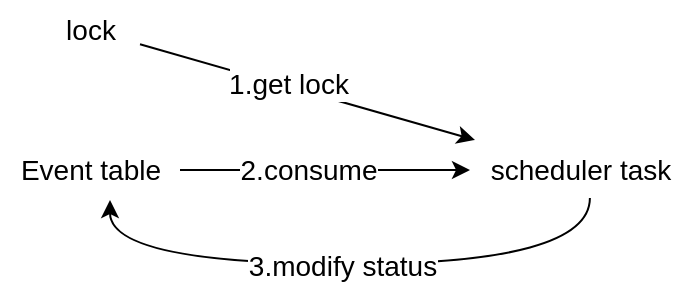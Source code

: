 <mxfile version="28.0.6" pages="2">
  <diagram name="第 1 页" id="LMpMjFP2d3qRbd99b_Td">
    <mxGraphModel dx="778" dy="567" grid="1" gridSize="10" guides="1" tooltips="1" connect="1" arrows="1" fold="1" page="1" pageScale="1" pageWidth="827" pageHeight="1169" math="0" shadow="0">
      <root>
        <mxCell id="0" />
        <mxCell id="1" parent="0" />
        <mxCell id="pvLb1OqtaQ6YICvl528o-5" value="" style="edgeStyle=orthogonalEdgeStyle;rounded=0;orthogonalLoop=1;jettySize=auto;html=1;fontSize=14;" parent="1" source="pvLb1OqtaQ6YICvl528o-2" target="pvLb1OqtaQ6YICvl528o-4" edge="1">
          <mxGeometry relative="1" as="geometry" />
        </mxCell>
        <mxCell id="pvLb1OqtaQ6YICvl528o-7" value="2.consume" style="edgeLabel;html=1;align=center;verticalAlign=middle;resizable=0;points=[];fontSize=14;" parent="pvLb1OqtaQ6YICvl528o-5" vertex="1" connectable="0">
          <mxGeometry x="-0.125" y="4" relative="1" as="geometry">
            <mxPoint y="4" as="offset" />
          </mxGeometry>
        </mxCell>
        <mxCell id="pvLb1OqtaQ6YICvl528o-2" value="Event table" style="text;html=1;align=center;verticalAlign=middle;resizable=0;points=[];autosize=1;strokeColor=none;fillColor=none;fontSize=14;" parent="1" vertex="1">
          <mxGeometry x="135" y="168" width="90" height="30" as="geometry" />
        </mxCell>
        <mxCell id="pvLb1OqtaQ6YICvl528o-4" value="scheduler task" style="text;html=1;align=center;verticalAlign=middle;resizable=0;points=[];autosize=1;strokeColor=none;fillColor=none;fontSize=14;" parent="1" vertex="1">
          <mxGeometry x="370" y="168" width="110" height="30" as="geometry" />
        </mxCell>
        <mxCell id="pvLb1OqtaQ6YICvl528o-10" style="rounded=0;orthogonalLoop=1;jettySize=auto;html=1;fontSize=14;" parent="1" source="pvLb1OqtaQ6YICvl528o-8" target="pvLb1OqtaQ6YICvl528o-4" edge="1">
          <mxGeometry relative="1" as="geometry" />
        </mxCell>
        <mxCell id="pvLb1OqtaQ6YICvl528o-11" value="1.get lock" style="edgeLabel;html=1;align=center;verticalAlign=middle;resizable=0;points=[];fontSize=14;" parent="pvLb1OqtaQ6YICvl528o-10" vertex="1" connectable="0">
          <mxGeometry x="-0.325" y="1" relative="1" as="geometry">
            <mxPoint x="17" y="4" as="offset" />
          </mxGeometry>
        </mxCell>
        <mxCell id="pvLb1OqtaQ6YICvl528o-8" value="lock" style="text;html=1;align=center;verticalAlign=middle;resizable=0;points=[];autosize=1;strokeColor=none;fillColor=none;fontSize=14;" parent="1" vertex="1">
          <mxGeometry x="155" y="98" width="50" height="30" as="geometry" />
        </mxCell>
        <mxCell id="pvLb1OqtaQ6YICvl528o-16" style="edgeStyle=orthogonalEdgeStyle;rounded=0;orthogonalLoop=1;jettySize=auto;html=1;curved=1;fontSize=14;exitX=0.545;exitY=0.967;exitDx=0;exitDy=0;exitPerimeter=0;" parent="1" source="pvLb1OqtaQ6YICvl528o-4" target="pvLb1OqtaQ6YICvl528o-2" edge="1">
          <mxGeometry relative="1" as="geometry">
            <Array as="points">
              <mxPoint x="430" y="230" />
              <mxPoint x="190" y="230" />
            </Array>
          </mxGeometry>
        </mxCell>
        <mxCell id="pvLb1OqtaQ6YICvl528o-17" value="3.modify status" style="edgeLabel;html=1;align=center;verticalAlign=middle;resizable=0;points=[];fontSize=14;" parent="pvLb1OqtaQ6YICvl528o-16" vertex="1" connectable="0">
          <mxGeometry x="0.105" y="1" relative="1" as="geometry">
            <mxPoint x="11" as="offset" />
          </mxGeometry>
        </mxCell>
      </root>
    </mxGraphModel>
  </diagram>
  <diagram id="pR_wuoNe7DNjG3GEj-F8" name="第 2 页">
    <mxGraphModel dx="778" dy="567" grid="1" gridSize="10" guides="1" tooltips="1" connect="1" arrows="1" fold="1" page="1" pageScale="1" pageWidth="827" pageHeight="1169" math="0" shadow="0">
      <root>
        <mxCell id="0" />
        <mxCell id="1" parent="0" />
        <mxCell id="0IbupsyBkkjNQeR896Eu-6" value="" style="shape=table;startSize=0;container=1;collapsible=0;childLayout=tableLayout;fontSize=13;" vertex="1" parent="1">
          <mxGeometry x="100" y="170" width="180" height="240" as="geometry" />
        </mxCell>
        <mxCell id="0IbupsyBkkjNQeR896Eu-7" value="" style="shape=tableRow;horizontal=0;startSize=0;swimlaneHead=0;swimlaneBody=0;strokeColor=inherit;top=0;left=0;bottom=0;right=0;collapsible=0;dropTarget=0;fillColor=none;points=[[0,0.5],[1,0.5]];portConstraint=eastwest;fontSize=13;" vertex="1" parent="0IbupsyBkkjNQeR896Eu-6">
          <mxGeometry width="180" height="40" as="geometry" />
        </mxCell>
        <mxCell id="0IbupsyBkkjNQeR896Eu-8" value="id" style="shape=partialRectangle;html=1;whiteSpace=wrap;connectable=0;strokeColor=inherit;overflow=hidden;fillColor=none;top=0;left=0;bottom=0;right=0;pointerEvents=1;fontSize=13;" vertex="1" parent="0IbupsyBkkjNQeR896Eu-7">
          <mxGeometry width="60" height="40" as="geometry">
            <mxRectangle width="60" height="40" as="alternateBounds" />
          </mxGeometry>
        </mxCell>
        <mxCell id="0IbupsyBkkjNQeR896Eu-9" value="status" style="shape=partialRectangle;html=1;whiteSpace=wrap;connectable=0;strokeColor=inherit;overflow=hidden;fillColor=none;top=0;left=0;bottom=0;right=0;pointerEvents=1;fontSize=13;" vertex="1" parent="0IbupsyBkkjNQeR896Eu-7">
          <mxGeometry x="60" width="60" height="40" as="geometry">
            <mxRectangle width="60" height="40" as="alternateBounds" />
          </mxGeometry>
        </mxCell>
        <mxCell id="0IbupsyBkkjNQeR896Eu-10" value="time" style="shape=partialRectangle;html=1;whiteSpace=wrap;connectable=0;strokeColor=inherit;overflow=hidden;fillColor=none;top=0;left=0;bottom=0;right=0;pointerEvents=1;fontSize=13;" vertex="1" parent="0IbupsyBkkjNQeR896Eu-7">
          <mxGeometry x="120" width="60" height="40" as="geometry">
            <mxRectangle width="60" height="40" as="alternateBounds" />
          </mxGeometry>
        </mxCell>
        <mxCell id="0IbupsyBkkjNQeR896Eu-11" value="" style="shape=tableRow;horizontal=0;startSize=0;swimlaneHead=0;swimlaneBody=0;strokeColor=inherit;top=0;left=0;bottom=0;right=0;collapsible=0;dropTarget=0;fillColor=none;points=[[0,0.5],[1,0.5]];portConstraint=eastwest;fontSize=13;" vertex="1" parent="0IbupsyBkkjNQeR896Eu-6">
          <mxGeometry y="40" width="180" height="40" as="geometry" />
        </mxCell>
        <mxCell id="0IbupsyBkkjNQeR896Eu-12" value="1" style="shape=partialRectangle;html=1;whiteSpace=wrap;connectable=0;strokeColor=inherit;overflow=hidden;fillColor=none;top=0;left=0;bottom=0;right=0;pointerEvents=1;fontSize=13;" vertex="1" parent="0IbupsyBkkjNQeR896Eu-11">
          <mxGeometry width="60" height="40" as="geometry">
            <mxRectangle width="60" height="40" as="alternateBounds" />
          </mxGeometry>
        </mxCell>
        <mxCell id="0IbupsyBkkjNQeR896Eu-13" value="0" style="shape=partialRectangle;html=1;whiteSpace=wrap;connectable=0;strokeColor=inherit;overflow=hidden;fillColor=none;top=0;left=0;bottom=0;right=0;pointerEvents=1;fontSize=13;" vertex="1" parent="0IbupsyBkkjNQeR896Eu-11">
          <mxGeometry x="60" width="60" height="40" as="geometry">
            <mxRectangle width="60" height="40" as="alternateBounds" />
          </mxGeometry>
        </mxCell>
        <mxCell id="0IbupsyBkkjNQeR896Eu-14" value="" style="shape=partialRectangle;html=1;whiteSpace=wrap;connectable=0;strokeColor=inherit;overflow=hidden;fillColor=none;top=0;left=0;bottom=0;right=0;pointerEvents=1;fontSize=13;" vertex="1" parent="0IbupsyBkkjNQeR896Eu-11">
          <mxGeometry x="120" width="60" height="40" as="geometry">
            <mxRectangle width="60" height="40" as="alternateBounds" />
          </mxGeometry>
        </mxCell>
        <mxCell id="0IbupsyBkkjNQeR896Eu-15" value="" style="shape=tableRow;horizontal=0;startSize=0;swimlaneHead=0;swimlaneBody=0;strokeColor=inherit;top=0;left=0;bottom=0;right=0;collapsible=0;dropTarget=0;fillColor=none;points=[[0,0.5],[1,0.5]];portConstraint=eastwest;fontSize=13;" vertex="1" parent="0IbupsyBkkjNQeR896Eu-6">
          <mxGeometry y="80" width="180" height="40" as="geometry" />
        </mxCell>
        <mxCell id="0IbupsyBkkjNQeR896Eu-16" value="2" style="shape=partialRectangle;html=1;whiteSpace=wrap;connectable=0;strokeColor=inherit;overflow=hidden;fillColor=none;top=0;left=0;bottom=0;right=0;pointerEvents=1;fontSize=13;" vertex="1" parent="0IbupsyBkkjNQeR896Eu-15">
          <mxGeometry width="60" height="40" as="geometry">
            <mxRectangle width="60" height="40" as="alternateBounds" />
          </mxGeometry>
        </mxCell>
        <mxCell id="0IbupsyBkkjNQeR896Eu-17" value="1" style="shape=partialRectangle;html=1;whiteSpace=wrap;connectable=0;strokeColor=inherit;overflow=hidden;fillColor=none;top=0;left=0;bottom=0;right=0;pointerEvents=1;fontSize=13;" vertex="1" parent="0IbupsyBkkjNQeR896Eu-15">
          <mxGeometry x="60" width="60" height="40" as="geometry">
            <mxRectangle width="60" height="40" as="alternateBounds" />
          </mxGeometry>
        </mxCell>
        <mxCell id="0IbupsyBkkjNQeR896Eu-18" value="" style="shape=partialRectangle;html=1;whiteSpace=wrap;connectable=0;strokeColor=inherit;overflow=hidden;fillColor=none;top=0;left=0;bottom=0;right=0;pointerEvents=1;fontSize=13;" vertex="1" parent="0IbupsyBkkjNQeR896Eu-15">
          <mxGeometry x="120" width="60" height="40" as="geometry">
            <mxRectangle width="60" height="40" as="alternateBounds" />
          </mxGeometry>
        </mxCell>
        <mxCell id="0IbupsyBkkjNQeR896Eu-33" style="shape=tableRow;horizontal=0;startSize=0;swimlaneHead=0;swimlaneBody=0;strokeColor=inherit;top=0;left=0;bottom=0;right=0;collapsible=0;dropTarget=0;fillColor=none;points=[[0,0.5],[1,0.5]];portConstraint=eastwest;fontSize=13;" vertex="1" parent="0IbupsyBkkjNQeR896Eu-6">
          <mxGeometry y="120" width="180" height="40" as="geometry" />
        </mxCell>
        <mxCell id="0IbupsyBkkjNQeR896Eu-34" style="shape=partialRectangle;html=1;whiteSpace=wrap;connectable=0;strokeColor=inherit;overflow=hidden;fillColor=none;top=0;left=0;bottom=0;right=0;pointerEvents=1;fontSize=13;" vertex="1" parent="0IbupsyBkkjNQeR896Eu-33">
          <mxGeometry width="60" height="40" as="geometry">
            <mxRectangle width="60" height="40" as="alternateBounds" />
          </mxGeometry>
        </mxCell>
        <mxCell id="0IbupsyBkkjNQeR896Eu-35" style="shape=partialRectangle;html=1;whiteSpace=wrap;connectable=0;strokeColor=inherit;overflow=hidden;fillColor=none;top=0;left=0;bottom=0;right=0;pointerEvents=1;fontSize=13;" vertex="1" parent="0IbupsyBkkjNQeR896Eu-33">
          <mxGeometry x="60" width="60" height="40" as="geometry">
            <mxRectangle width="60" height="40" as="alternateBounds" />
          </mxGeometry>
        </mxCell>
        <mxCell id="0IbupsyBkkjNQeR896Eu-36" style="shape=partialRectangle;html=1;whiteSpace=wrap;connectable=0;strokeColor=inherit;overflow=hidden;fillColor=none;top=0;left=0;bottom=0;right=0;pointerEvents=1;fontSize=13;" vertex="1" parent="0IbupsyBkkjNQeR896Eu-33">
          <mxGeometry x="120" width="60" height="40" as="geometry">
            <mxRectangle width="60" height="40" as="alternateBounds" />
          </mxGeometry>
        </mxCell>
        <mxCell id="0IbupsyBkkjNQeR896Eu-37" style="shape=tableRow;horizontal=0;startSize=0;swimlaneHead=0;swimlaneBody=0;strokeColor=inherit;top=0;left=0;bottom=0;right=0;collapsible=0;dropTarget=0;fillColor=none;points=[[0,0.5],[1,0.5]];portConstraint=eastwest;fontSize=13;" vertex="1" parent="0IbupsyBkkjNQeR896Eu-6">
          <mxGeometry y="160" width="180" height="40" as="geometry" />
        </mxCell>
        <mxCell id="0IbupsyBkkjNQeR896Eu-38" style="shape=partialRectangle;html=1;whiteSpace=wrap;connectable=0;strokeColor=inherit;overflow=hidden;fillColor=none;top=0;left=0;bottom=0;right=0;pointerEvents=1;fontSize=13;" vertex="1" parent="0IbupsyBkkjNQeR896Eu-37">
          <mxGeometry width="60" height="40" as="geometry">
            <mxRectangle width="60" height="40" as="alternateBounds" />
          </mxGeometry>
        </mxCell>
        <mxCell id="0IbupsyBkkjNQeR896Eu-39" style="shape=partialRectangle;html=1;whiteSpace=wrap;connectable=0;strokeColor=inherit;overflow=hidden;fillColor=none;top=0;left=0;bottom=0;right=0;pointerEvents=1;fontSize=13;" vertex="1" parent="0IbupsyBkkjNQeR896Eu-37">
          <mxGeometry x="60" width="60" height="40" as="geometry">
            <mxRectangle width="60" height="40" as="alternateBounds" />
          </mxGeometry>
        </mxCell>
        <mxCell id="0IbupsyBkkjNQeR896Eu-40" style="shape=partialRectangle;html=1;whiteSpace=wrap;connectable=0;strokeColor=inherit;overflow=hidden;fillColor=none;top=0;left=0;bottom=0;right=0;pointerEvents=1;fontSize=13;" vertex="1" parent="0IbupsyBkkjNQeR896Eu-37">
          <mxGeometry x="120" width="60" height="40" as="geometry">
            <mxRectangle width="60" height="40" as="alternateBounds" />
          </mxGeometry>
        </mxCell>
        <mxCell id="0IbupsyBkkjNQeR896Eu-41" style="shape=tableRow;horizontal=0;startSize=0;swimlaneHead=0;swimlaneBody=0;strokeColor=inherit;top=0;left=0;bottom=0;right=0;collapsible=0;dropTarget=0;fillColor=none;points=[[0,0.5],[1,0.5]];portConstraint=eastwest;fontSize=13;" vertex="1" parent="0IbupsyBkkjNQeR896Eu-6">
          <mxGeometry y="200" width="180" height="40" as="geometry" />
        </mxCell>
        <mxCell id="0IbupsyBkkjNQeR896Eu-42" style="shape=partialRectangle;html=1;whiteSpace=wrap;connectable=0;strokeColor=inherit;overflow=hidden;fillColor=none;top=0;left=0;bottom=0;right=0;pointerEvents=1;fontSize=13;" vertex="1" parent="0IbupsyBkkjNQeR896Eu-41">
          <mxGeometry width="60" height="40" as="geometry">
            <mxRectangle width="60" height="40" as="alternateBounds" />
          </mxGeometry>
        </mxCell>
        <mxCell id="0IbupsyBkkjNQeR896Eu-43" style="shape=partialRectangle;html=1;whiteSpace=wrap;connectable=0;strokeColor=inherit;overflow=hidden;fillColor=none;top=0;left=0;bottom=0;right=0;pointerEvents=1;fontSize=13;" vertex="1" parent="0IbupsyBkkjNQeR896Eu-41">
          <mxGeometry x="60" width="60" height="40" as="geometry">
            <mxRectangle width="60" height="40" as="alternateBounds" />
          </mxGeometry>
        </mxCell>
        <mxCell id="0IbupsyBkkjNQeR896Eu-44" style="shape=partialRectangle;html=1;whiteSpace=wrap;connectable=0;strokeColor=inherit;overflow=hidden;fillColor=none;top=0;left=0;bottom=0;right=0;pointerEvents=1;fontSize=13;" vertex="1" parent="0IbupsyBkkjNQeR896Eu-41">
          <mxGeometry x="120" width="60" height="40" as="geometry">
            <mxRectangle width="60" height="40" as="alternateBounds" />
          </mxGeometry>
        </mxCell>
        <mxCell id="0IbupsyBkkjNQeR896Eu-19" value="event" style="text;html=1;align=center;verticalAlign=middle;resizable=0;points=[];autosize=1;strokeColor=none;fillColor=none;fontSize=13;" vertex="1" parent="1">
          <mxGeometry x="90" y="128" width="60" height="30" as="geometry" />
        </mxCell>
      </root>
    </mxGraphModel>
  </diagram>
</mxfile>
